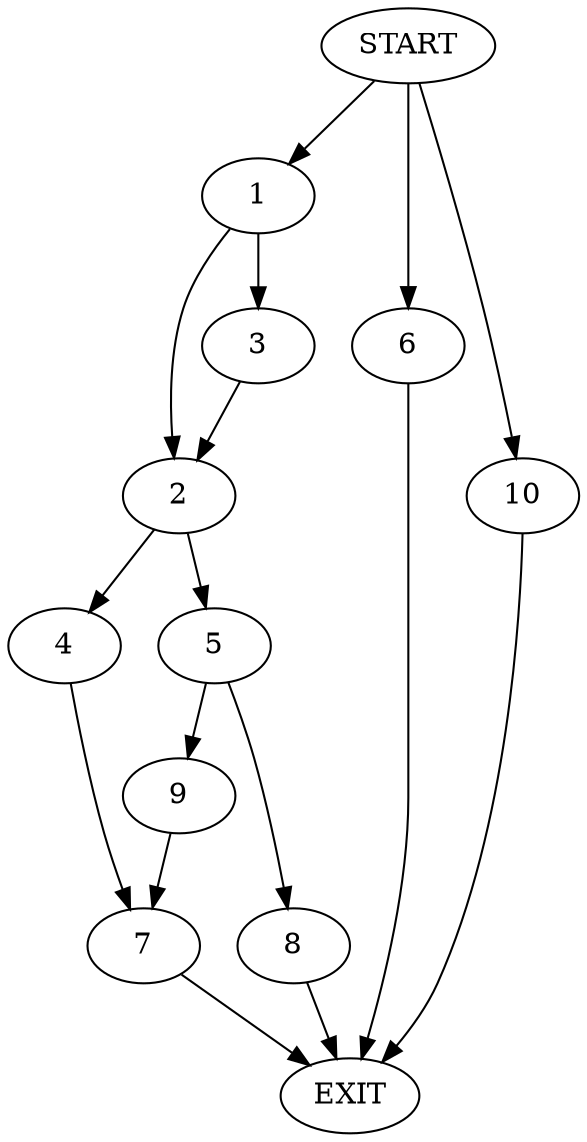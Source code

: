 digraph {
0 [label="START"]
11 [label="EXIT"]
0 -> 1
1 -> 2
1 -> 3
2 -> 4
2 -> 5
3 -> 2
0 -> 6
6 -> 11
4 -> 7
5 -> 8
5 -> 9
9 -> 7
8 -> 11
7 -> 11
0 -> 10
10 -> 11
}

